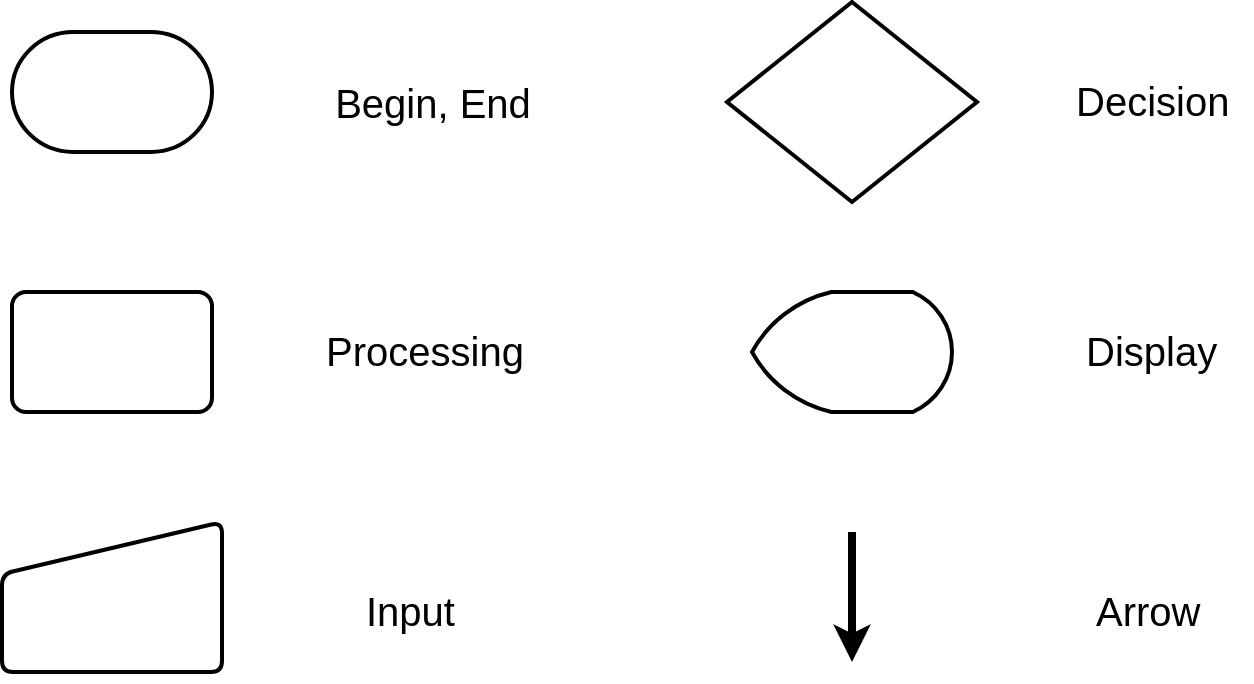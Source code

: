 <mxfile version="10.7.9" type="github"><diagram id="NQ_lSKHzyTNkHiHnLsRU" name="Page-1"><mxGraphModel dx="918" dy="435" grid="1" gridSize="10" guides="1" tooltips="1" connect="1" arrows="1" fold="1" page="1" pageScale="1" pageWidth="850" pageHeight="1100" math="0" shadow="0"><root><mxCell id="0"/><mxCell id="1" parent="0"/><mxCell id="PAV6EqC9s6i-PgiVxpy9-2" value="Begin, End" style="text;html=1;resizable=0;autosize=1;align=center;verticalAlign=middle;points=[];fillColor=none;strokeColor=none;rounded=0;fontSize=20;" parent="1" vertex="1"><mxGeometry x="235" y="215" width="70" height="20" as="geometry"/></mxCell><mxCell id="PAV6EqC9s6i-PgiVxpy9-4" value="Processing" style="text;html=1;resizable=0;points=[];autosize=1;align=left;verticalAlign=top;spacingTop=-4;fontSize=20;" parent="1" vertex="1"><mxGeometry x="215" y="335" width="110" height="30" as="geometry"/></mxCell><mxCell id="PAV6EqC9s6i-PgiVxpy9-5" value="Input" style="text;html=1;resizable=0;points=[];autosize=1;align=left;verticalAlign=top;spacingTop=-4;fontSize=20;" parent="1" vertex="1"><mxGeometry x="235" y="465" width="60" height="30" as="geometry"/></mxCell><mxCell id="PAV6EqC9s6i-PgiVxpy9-6" value="Decision" style="text;html=1;resizable=0;points=[];autosize=1;align=left;verticalAlign=top;spacingTop=-4;fontSize=20;" parent="1" vertex="1"><mxGeometry x="590" y="210" width="90" height="30" as="geometry"/></mxCell><mxCell id="falU9Xo8d9Nlqd8jy2wn-1" value="" style="strokeWidth=2;html=1;shape=mxgraph.flowchart.terminator;whiteSpace=wrap;" vertex="1" parent="1"><mxGeometry x="60" y="190" width="100" height="60" as="geometry"/></mxCell><mxCell id="falU9Xo8d9Nlqd8jy2wn-2" value="" style="rounded=1;whiteSpace=wrap;html=1;absoluteArcSize=1;arcSize=14;strokeWidth=2;" vertex="1" parent="1"><mxGeometry x="60" y="320" width="100" height="60" as="geometry"/></mxCell><mxCell id="falU9Xo8d9Nlqd8jy2wn-5" value="" style="verticalLabelPosition=bottom;verticalAlign=top;html=1;strokeWidth=2;shape=manualInput;whiteSpace=wrap;rounded=1;size=26;arcSize=11;" vertex="1" parent="1"><mxGeometry x="55" y="435" width="110" height="75" as="geometry"/></mxCell><mxCell id="falU9Xo8d9Nlqd8jy2wn-6" value="" style="strokeWidth=2;html=1;shape=mxgraph.flowchart.display;whiteSpace=wrap;" vertex="1" parent="1"><mxGeometry x="430" y="320" width="100" height="60" as="geometry"/></mxCell><mxCell id="falU9Xo8d9Nlqd8jy2wn-7" value="Display" style="text;html=1;resizable=0;points=[];autosize=1;align=left;verticalAlign=top;spacingTop=-4;fontSize=20;" vertex="1" parent="1"><mxGeometry x="595" y="335" width="80" height="30" as="geometry"/></mxCell><mxCell id="falU9Xo8d9Nlqd8jy2wn-8" value="" style="strokeWidth=2;html=1;shape=mxgraph.flowchart.decision;whiteSpace=wrap;" vertex="1" parent="1"><mxGeometry x="417.5" y="175" width="125" height="100" as="geometry"/></mxCell><mxCell id="falU9Xo8d9Nlqd8jy2wn-9" value="" style="endArrow=classic;html=1;strokeWidth=4;" edge="1" parent="1"><mxGeometry width="50" height="50" relative="1" as="geometry"><mxPoint x="480" y="440" as="sourcePoint"/><mxPoint x="480" y="505" as="targetPoint"/></mxGeometry></mxCell><mxCell id="falU9Xo8d9Nlqd8jy2wn-10" value="Arrow" style="text;html=1;resizable=0;points=[];autosize=1;align=left;verticalAlign=top;spacingTop=-4;fontSize=20;" vertex="1" parent="1"><mxGeometry x="600" y="465" width="70" height="30" as="geometry"/></mxCell></root></mxGraphModel></diagram></mxfile>
